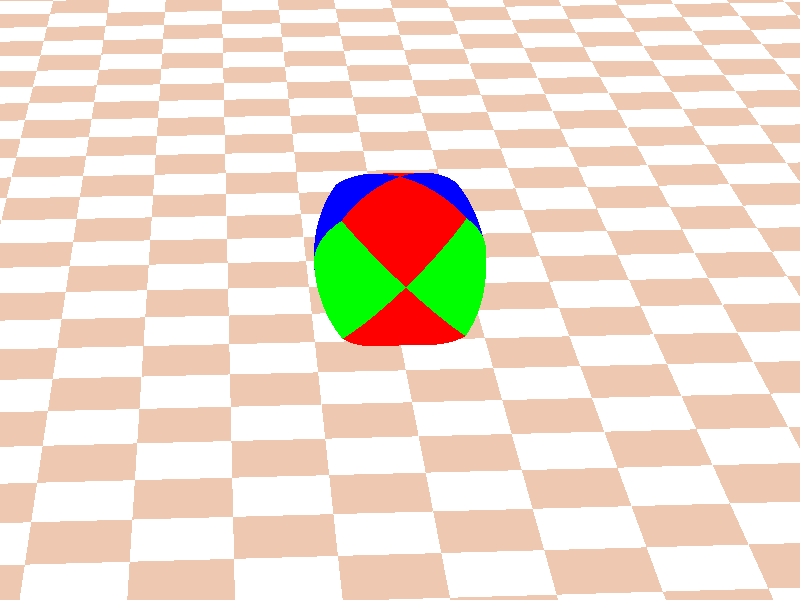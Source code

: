 #version 3.7;
#include "colors.inc"
#include "stones.inc"
#include "woods.inc"
global_settings{
    assumed_gamma 1.0
}

camera{
    location <-2,10,-30>
    up 0.22*y
    right 0.22*x*image_width/image_height
    look_at <0,-0.5,0>
}

light_source {
    <-10, 10, -15> 
    color rgb <1.0, 1.0,  1.0>
}

light_source {
    <14, 4, 8> 
    color rgb <0.4, 0.4,  0.37>
}

background{
    rgb <1,1,1>
}
#declare f1=finish {
    diffuse 1
    ambient 0.2
    // specular 0.7
    phong 0.75
    phong_size 60
    roughness 0.3
}

plane {
    y, -1
    texture{
        pigment { 
            checker
            White, // checker color 1
            Tan, // checker color 2
            
        }
    }
}



intersection{
    cylinder {
        <0, 0, -1>, <0, 0, 1>, 1 // center of one end, center of other end, radius
        pigment { 
            Blue
            filter 0.4
        }
        finish{f1}
    }
    cylinder {
    <0, -1, 0>, <0, 1, 0>, 1 // center of one end, center of other end, radius
        pigment { 
            Green
            filter 0.4
        }
        finish{f1}
    }
    
    cylinder {
    <-1, 0, 0>, <1, 0, 0>, 1 // center of one end, center of other end, radius
        pigment{
            Red
            filter 0.4
        }
        finish{f1}
    }
}